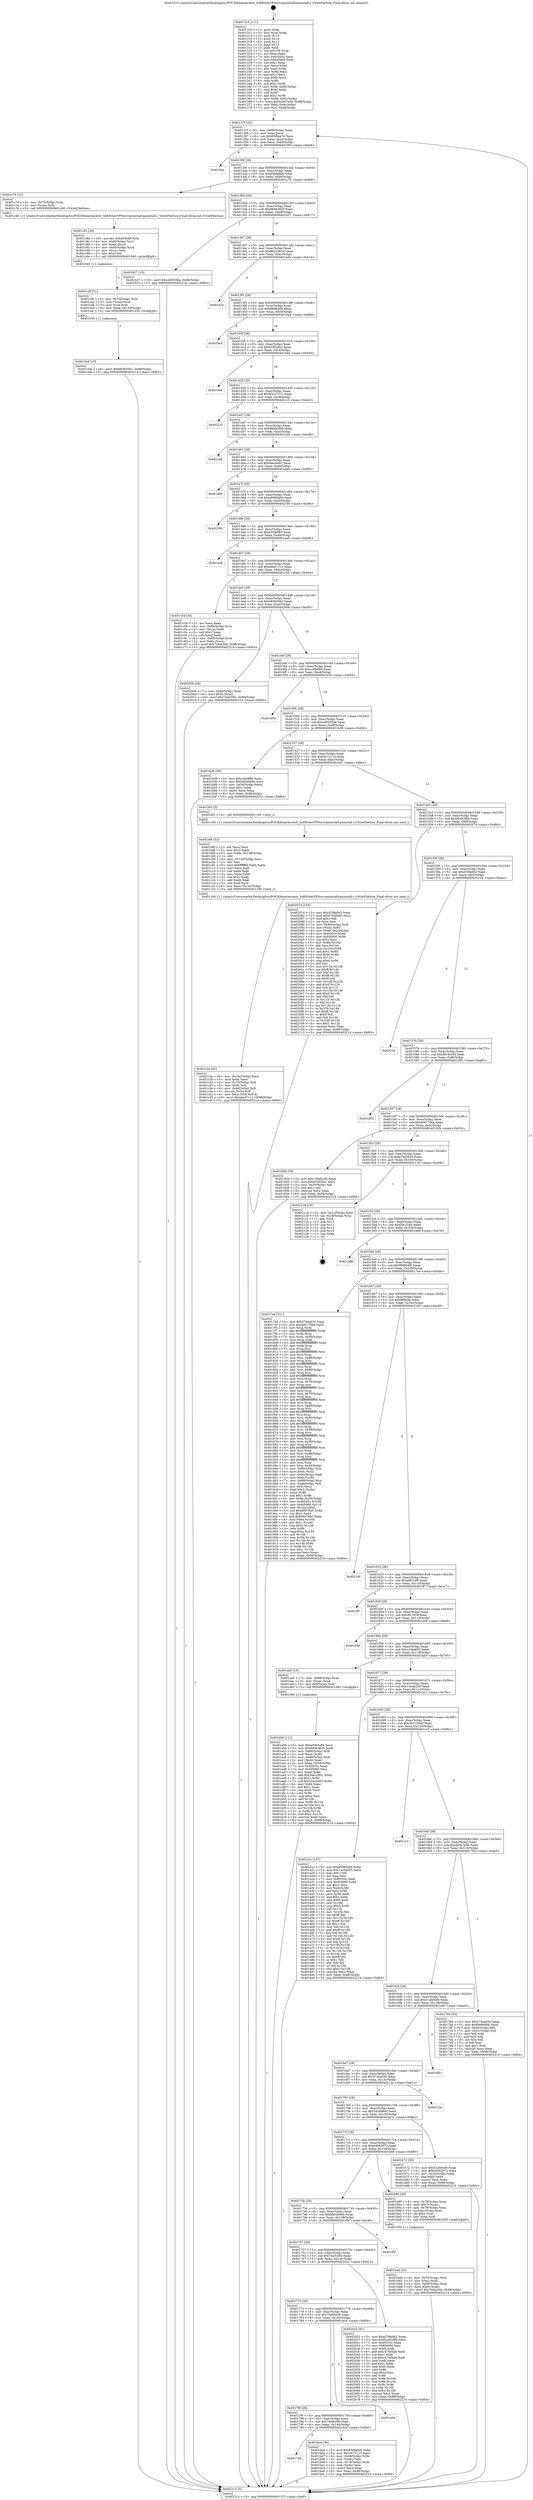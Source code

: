 digraph "0x401310" {
  label = "0x401310 (/mnt/c/Users/mathe/Desktop/tcc/POCII/binaries/extr_SoftEtherVPNsrcvpninstallvpninstall.c_ViGetFileSize_Final-ollvm.out::main(0))"
  labelloc = "t"
  node[shape=record]

  Entry [label="",width=0.3,height=0.3,shape=circle,fillcolor=black,style=filled]
  "0x40137f" [label="{
     0x40137f [32]\l
     | [instrs]\l
     &nbsp;&nbsp;0x40137f \<+6\>: mov -0x98(%rbp),%eax\l
     &nbsp;&nbsp;0x401385 \<+2\>: mov %eax,%ecx\l
     &nbsp;&nbsp;0x401387 \<+6\>: sub $0x83f84e70,%ecx\l
     &nbsp;&nbsp;0x40138d \<+6\>: mov %eax,-0xac(%rbp)\l
     &nbsp;&nbsp;0x401393 \<+6\>: mov %ecx,-0xb0(%rbp)\l
     &nbsp;&nbsp;0x401399 \<+6\>: je 0000000000401f04 \<main+0xbf4\>\l
  }"]
  "0x401f04" [label="{
     0x401f04\l
  }", style=dashed]
  "0x40139f" [label="{
     0x40139f [28]\l
     | [instrs]\l
     &nbsp;&nbsp;0x40139f \<+5\>: jmp 00000000004013a4 \<main+0x94\>\l
     &nbsp;&nbsp;0x4013a4 \<+6\>: mov -0xac(%rbp),%eax\l
     &nbsp;&nbsp;0x4013aa \<+5\>: sub $0x856fadd9,%eax\l
     &nbsp;&nbsp;0x4013af \<+6\>: mov %eax,-0xb4(%rbp)\l
     &nbsp;&nbsp;0x4013b5 \<+6\>: je 0000000000401c76 \<main+0x966\>\l
  }"]
  Exit [label="",width=0.3,height=0.3,shape=circle,fillcolor=black,style=filled,peripheries=2]
  "0x401c76" [label="{
     0x401c76 [12]\l
     | [instrs]\l
     &nbsp;&nbsp;0x401c76 \<+4\>: mov -0x70(%rbp),%rax\l
     &nbsp;&nbsp;0x401c7a \<+3\>: mov (%rax),%rdi\l
     &nbsp;&nbsp;0x401c7d \<+5\>: call 0000000000401240 \<ViGetFileSize\>\l
     | [calls]\l
     &nbsp;&nbsp;0x401240 \{1\} (/mnt/c/Users/mathe/Desktop/tcc/POCII/binaries/extr_SoftEtherVPNsrcvpninstallvpninstall.c_ViGetFileSize_Final-ollvm.out::ViGetFileSize)\l
  }"]
  "0x4013bb" [label="{
     0x4013bb [28]\l
     | [instrs]\l
     &nbsp;&nbsp;0x4013bb \<+5\>: jmp 00000000004013c0 \<main+0xb0\>\l
     &nbsp;&nbsp;0x4013c0 \<+6\>: mov -0xac(%rbp),%eax\l
     &nbsp;&nbsp;0x4013c6 \<+5\>: sub $0x860b3655,%eax\l
     &nbsp;&nbsp;0x4013cb \<+6\>: mov %eax,-0xb8(%rbp)\l
     &nbsp;&nbsp;0x4013d1 \<+6\>: je 0000000000401b27 \<main+0x817\>\l
  }"]
  "0x401cb4" [label="{
     0x401cb4 [15]\l
     | [instrs]\l
     &nbsp;&nbsp;0x401cb4 \<+10\>: movl $0xb8383561,-0x98(%rbp)\l
     &nbsp;&nbsp;0x401cbe \<+5\>: jmp 0000000000402214 \<main+0xf04\>\l
  }"]
  "0x401b27" [label="{
     0x401b27 [15]\l
     | [instrs]\l
     &nbsp;&nbsp;0x401b27 \<+10\>: movl $0xcd0555da,-0x98(%rbp)\l
     &nbsp;&nbsp;0x401b31 \<+5\>: jmp 0000000000402214 \<main+0xf04\>\l
  }"]
  "0x4013d7" [label="{
     0x4013d7 [28]\l
     | [instrs]\l
     &nbsp;&nbsp;0x4013d7 \<+5\>: jmp 00000000004013dc \<main+0xcc\>\l
     &nbsp;&nbsp;0x4013dc \<+6\>: mov -0xac(%rbp),%eax\l
     &nbsp;&nbsp;0x4013e2 \<+5\>: sub $0x86a20b24,%eax\l
     &nbsp;&nbsp;0x4013e7 \<+6\>: mov %eax,-0xbc(%rbp)\l
     &nbsp;&nbsp;0x4013ed \<+6\>: je 0000000000401e2b \<main+0xb1b\>\l
  }"]
  "0x401c9f" [label="{
     0x401c9f [21]\l
     | [instrs]\l
     &nbsp;&nbsp;0x401c9f \<+4\>: mov -0x70(%rbp),%rcx\l
     &nbsp;&nbsp;0x401ca3 \<+3\>: mov (%rcx),%rcx\l
     &nbsp;&nbsp;0x401ca6 \<+3\>: mov %rcx,%rdi\l
     &nbsp;&nbsp;0x401ca9 \<+6\>: mov %eax,-0x150(%rbp)\l
     &nbsp;&nbsp;0x401caf \<+5\>: call 0000000000401030 \<free@plt\>\l
     | [calls]\l
     &nbsp;&nbsp;0x401030 \{1\} (unknown)\l
  }"]
  "0x401e2b" [label="{
     0x401e2b\l
  }", style=dashed]
  "0x4013f3" [label="{
     0x4013f3 [28]\l
     | [instrs]\l
     &nbsp;&nbsp;0x4013f3 \<+5\>: jmp 00000000004013f8 \<main+0xe8\>\l
     &nbsp;&nbsp;0x4013f8 \<+6\>: mov -0xac(%rbp),%eax\l
     &nbsp;&nbsp;0x4013fe \<+5\>: sub $0x888fe36b,%eax\l
     &nbsp;&nbsp;0x401403 \<+6\>: mov %eax,-0xc0(%rbp)\l
     &nbsp;&nbsp;0x401409 \<+6\>: je 00000000004019a4 \<main+0x694\>\l
  }"]
  "0x401c82" [label="{
     0x401c82 [29]\l
     | [instrs]\l
     &nbsp;&nbsp;0x401c82 \<+10\>: movabs $0x4030d6,%rdi\l
     &nbsp;&nbsp;0x401c8c \<+4\>: mov -0x60(%rbp),%rcx\l
     &nbsp;&nbsp;0x401c90 \<+2\>: mov %eax,(%rcx)\l
     &nbsp;&nbsp;0x401c92 \<+4\>: mov -0x60(%rbp),%rcx\l
     &nbsp;&nbsp;0x401c96 \<+2\>: mov (%rcx),%esi\l
     &nbsp;&nbsp;0x401c98 \<+2\>: mov $0x0,%al\l
     &nbsp;&nbsp;0x401c9a \<+5\>: call 0000000000401040 \<printf@plt\>\l
     | [calls]\l
     &nbsp;&nbsp;0x401040 \{1\} (unknown)\l
  }"]
  "0x4019a4" [label="{
     0x4019a4\l
  }", style=dashed]
  "0x40140f" [label="{
     0x40140f [28]\l
     | [instrs]\l
     &nbsp;&nbsp;0x40140f \<+5\>: jmp 0000000000401414 \<main+0x104\>\l
     &nbsp;&nbsp;0x401414 \<+6\>: mov -0xac(%rbp),%eax\l
     &nbsp;&nbsp;0x40141a \<+5\>: sub $0x916f24bc,%eax\l
     &nbsp;&nbsp;0x40141f \<+6\>: mov %eax,-0xc4(%rbp)\l
     &nbsp;&nbsp;0x401425 \<+6\>: je 0000000000401949 \<main+0x639\>\l
  }"]
  "0x401c2a" [label="{
     0x401c2a [42]\l
     | [instrs]\l
     &nbsp;&nbsp;0x401c2a \<+6\>: mov -0x14c(%rbp),%ecx\l
     &nbsp;&nbsp;0x401c30 \<+3\>: imul %eax,%ecx\l
     &nbsp;&nbsp;0x401c33 \<+4\>: mov -0x70(%rbp),%r8\l
     &nbsp;&nbsp;0x401c37 \<+3\>: mov (%r8),%r8\l
     &nbsp;&nbsp;0x401c3a \<+4\>: mov -0x68(%rbp),%r9\l
     &nbsp;&nbsp;0x401c3e \<+3\>: movslq (%r9),%r9\l
     &nbsp;&nbsp;0x401c41 \<+4\>: mov %ecx,(%r8,%r9,4)\l
     &nbsp;&nbsp;0x401c45 \<+10\>: movl $0xabed7112,-0x98(%rbp)\l
     &nbsp;&nbsp;0x401c4f \<+5\>: jmp 0000000000402214 \<main+0xf04\>\l
  }"]
  "0x401949" [label="{
     0x401949\l
  }", style=dashed]
  "0x40142b" [label="{
     0x40142b [28]\l
     | [instrs]\l
     &nbsp;&nbsp;0x40142b \<+5\>: jmp 0000000000401430 \<main+0x120\>\l
     &nbsp;&nbsp;0x401430 \<+6\>: mov -0xac(%rbp),%eax\l
     &nbsp;&nbsp;0x401436 \<+5\>: sub $0x93c37312,%eax\l
     &nbsp;&nbsp;0x40143b \<+6\>: mov %eax,-0xc8(%rbp)\l
     &nbsp;&nbsp;0x401441 \<+6\>: je 00000000004021c3 \<main+0xeb3\>\l
  }"]
  "0x401bf6" [label="{
     0x401bf6 [52]\l
     | [instrs]\l
     &nbsp;&nbsp;0x401bf6 \<+2\>: xor %ecx,%ecx\l
     &nbsp;&nbsp;0x401bf8 \<+5\>: mov $0x2,%edx\l
     &nbsp;&nbsp;0x401bfd \<+6\>: mov %edx,-0x148(%rbp)\l
     &nbsp;&nbsp;0x401c03 \<+1\>: cltd\l
     &nbsp;&nbsp;0x401c04 \<+6\>: mov -0x148(%rbp),%esi\l
     &nbsp;&nbsp;0x401c0a \<+2\>: idiv %esi\l
     &nbsp;&nbsp;0x401c0c \<+6\>: imul $0xfffffffe,%edx,%edx\l
     &nbsp;&nbsp;0x401c12 \<+2\>: mov %ecx,%edi\l
     &nbsp;&nbsp;0x401c14 \<+2\>: sub %edx,%edi\l
     &nbsp;&nbsp;0x401c16 \<+2\>: mov %ecx,%edx\l
     &nbsp;&nbsp;0x401c18 \<+3\>: sub $0x1,%edx\l
     &nbsp;&nbsp;0x401c1b \<+2\>: add %edx,%edi\l
     &nbsp;&nbsp;0x401c1d \<+2\>: sub %edi,%ecx\l
     &nbsp;&nbsp;0x401c1f \<+6\>: mov %ecx,-0x14c(%rbp)\l
     &nbsp;&nbsp;0x401c25 \<+5\>: call 0000000000401160 \<next_i\>\l
     | [calls]\l
     &nbsp;&nbsp;0x401160 \{1\} (/mnt/c/Users/mathe/Desktop/tcc/POCII/binaries/extr_SoftEtherVPNsrcvpninstallvpninstall.c_ViGetFileSize_Final-ollvm.out::next_i)\l
  }"]
  "0x4021c3" [label="{
     0x4021c3\l
  }", style=dashed]
  "0x401447" [label="{
     0x401447 [28]\l
     | [instrs]\l
     &nbsp;&nbsp;0x401447 \<+5\>: jmp 000000000040144c \<main+0x13c\>\l
     &nbsp;&nbsp;0x40144c \<+6\>: mov -0xac(%rbp),%eax\l
     &nbsp;&nbsp;0x401452 \<+5\>: sub $0x969ba569,%eax\l
     &nbsp;&nbsp;0x401457 \<+6\>: mov %eax,-0xcc(%rbp)\l
     &nbsp;&nbsp;0x40145d \<+6\>: je 00000000004021e8 \<main+0xed8\>\l
  }"]
  "0x4017ab" [label="{
     0x4017ab\l
  }", style=dashed]
  "0x4021e8" [label="{
     0x4021e8\l
  }", style=dashed]
  "0x401463" [label="{
     0x401463 [28]\l
     | [instrs]\l
     &nbsp;&nbsp;0x401463 \<+5\>: jmp 0000000000401468 \<main+0x158\>\l
     &nbsp;&nbsp;0x401468 \<+6\>: mov -0xac(%rbp),%eax\l
     &nbsp;&nbsp;0x40146e \<+5\>: sub $0x9eecba91,%eax\l
     &nbsp;&nbsp;0x401473 \<+6\>: mov %eax,-0xd0(%rbp)\l
     &nbsp;&nbsp;0x401479 \<+6\>: je 0000000000401d00 \<main+0x9f0\>\l
  }"]
  "0x401bcd" [label="{
     0x401bcd [36]\l
     | [instrs]\l
     &nbsp;&nbsp;0x401bcd \<+5\>: mov $0x856fadd9,%eax\l
     &nbsp;&nbsp;0x401bd2 \<+5\>: mov $0xcfc72113,%ecx\l
     &nbsp;&nbsp;0x401bd7 \<+4\>: mov -0x68(%rbp),%rdx\l
     &nbsp;&nbsp;0x401bdb \<+2\>: mov (%rdx),%esi\l
     &nbsp;&nbsp;0x401bdd \<+4\>: mov -0x78(%rbp),%rdx\l
     &nbsp;&nbsp;0x401be1 \<+2\>: cmp (%rdx),%esi\l
     &nbsp;&nbsp;0x401be3 \<+3\>: cmovl %ecx,%eax\l
     &nbsp;&nbsp;0x401be6 \<+6\>: mov %eax,-0x98(%rbp)\l
     &nbsp;&nbsp;0x401bec \<+5\>: jmp 0000000000402214 \<main+0xf04\>\l
  }"]
  "0x401d00" [label="{
     0x401d00\l
  }", style=dashed]
  "0x40147f" [label="{
     0x40147f [28]\l
     | [instrs]\l
     &nbsp;&nbsp;0x40147f \<+5\>: jmp 0000000000401484 \<main+0x174\>\l
     &nbsp;&nbsp;0x401484 \<+6\>: mov -0xac(%rbp),%eax\l
     &nbsp;&nbsp;0x40148a \<+5\>: sub $0xa0065a6b,%eax\l
     &nbsp;&nbsp;0x40148f \<+6\>: mov %eax,-0xd4(%rbp)\l
     &nbsp;&nbsp;0x401495 \<+6\>: je 0000000000402190 \<main+0xe80\>\l
  }"]
  "0x40178f" [label="{
     0x40178f [28]\l
     | [instrs]\l
     &nbsp;&nbsp;0x40178f \<+5\>: jmp 0000000000401794 \<main+0x484\>\l
     &nbsp;&nbsp;0x401794 \<+6\>: mov -0xac(%rbp),%eax\l
     &nbsp;&nbsp;0x40179a \<+5\>: sub $0x7efda30d,%eax\l
     &nbsp;&nbsp;0x40179f \<+6\>: mov %eax,-0x144(%rbp)\l
     &nbsp;&nbsp;0x4017a5 \<+6\>: je 0000000000401bcd \<main+0x8bd\>\l
  }"]
  "0x402190" [label="{
     0x402190\l
  }", style=dashed]
  "0x40149b" [label="{
     0x40149b [28]\l
     | [instrs]\l
     &nbsp;&nbsp;0x40149b \<+5\>: jmp 00000000004014a0 \<main+0x190\>\l
     &nbsp;&nbsp;0x4014a0 \<+6\>: mov -0xac(%rbp),%eax\l
     &nbsp;&nbsp;0x4014a6 \<+5\>: sub $0xa539df83,%eax\l
     &nbsp;&nbsp;0x4014ab \<+6\>: mov %eax,-0xd8(%rbp)\l
     &nbsp;&nbsp;0x4014b1 \<+6\>: je 0000000000401ea8 \<main+0xb98\>\l
  }"]
  "0x401a0d" [label="{
     0x401a0d\l
  }", style=dashed]
  "0x401ea8" [label="{
     0x401ea8\l
  }", style=dashed]
  "0x4014b7" [label="{
     0x4014b7 [28]\l
     | [instrs]\l
     &nbsp;&nbsp;0x4014b7 \<+5\>: jmp 00000000004014bc \<main+0x1ac\>\l
     &nbsp;&nbsp;0x4014bc \<+6\>: mov -0xac(%rbp),%eax\l
     &nbsp;&nbsp;0x4014c2 \<+5\>: sub $0xabed7112,%eax\l
     &nbsp;&nbsp;0x4014c7 \<+6\>: mov %eax,-0xdc(%rbp)\l
     &nbsp;&nbsp;0x4014cd \<+6\>: je 0000000000401c54 \<main+0x944\>\l
  }"]
  "0x401773" [label="{
     0x401773 [28]\l
     | [instrs]\l
     &nbsp;&nbsp;0x401773 \<+5\>: jmp 0000000000401778 \<main+0x468\>\l
     &nbsp;&nbsp;0x401778 \<+6\>: mov -0xac(%rbp),%eax\l
     &nbsp;&nbsp;0x40177e \<+5\>: sub $0x75e6a5c8,%eax\l
     &nbsp;&nbsp;0x401783 \<+6\>: mov %eax,-0x140(%rbp)\l
     &nbsp;&nbsp;0x401789 \<+6\>: je 0000000000401a0d \<main+0x6fd\>\l
  }"]
  "0x401c54" [label="{
     0x401c54 [34]\l
     | [instrs]\l
     &nbsp;&nbsp;0x401c54 \<+2\>: xor %eax,%eax\l
     &nbsp;&nbsp;0x401c56 \<+4\>: mov -0x68(%rbp),%rcx\l
     &nbsp;&nbsp;0x401c5a \<+2\>: mov (%rcx),%edx\l
     &nbsp;&nbsp;0x401c5c \<+3\>: sub $0x1,%eax\l
     &nbsp;&nbsp;0x401c5f \<+2\>: sub %eax,%edx\l
     &nbsp;&nbsp;0x401c61 \<+4\>: mov -0x68(%rbp),%rcx\l
     &nbsp;&nbsp;0x401c65 \<+2\>: mov %edx,(%rcx)\l
     &nbsp;&nbsp;0x401c67 \<+10\>: movl $0x7efda30d,-0x98(%rbp)\l
     &nbsp;&nbsp;0x401c71 \<+5\>: jmp 0000000000402214 \<main+0xf04\>\l
  }"]
  "0x4014d3" [label="{
     0x4014d3 [28]\l
     | [instrs]\l
     &nbsp;&nbsp;0x4014d3 \<+5\>: jmp 00000000004014d8 \<main+0x1c8\>\l
     &nbsp;&nbsp;0x4014d8 \<+6\>: mov -0xac(%rbp),%eax\l
     &nbsp;&nbsp;0x4014de \<+5\>: sub $0xb8383561,%eax\l
     &nbsp;&nbsp;0x4014e3 \<+6\>: mov %eax,-0xe0(%rbp)\l
     &nbsp;&nbsp;0x4014e9 \<+6\>: je 0000000000402006 \<main+0xcf6\>\l
  }"]
  "0x402022" [label="{
     0x402022 [91]\l
     | [instrs]\l
     &nbsp;&nbsp;0x402022 \<+5\>: mov $0xd79fa0b2,%eax\l
     &nbsp;&nbsp;0x402027 \<+5\>: mov $0xd24629fa,%ecx\l
     &nbsp;&nbsp;0x40202c \<+7\>: mov 0x40505c,%edx\l
     &nbsp;&nbsp;0x402033 \<+7\>: mov 0x405060,%esi\l
     &nbsp;&nbsp;0x40203a \<+2\>: mov %edx,%edi\l
     &nbsp;&nbsp;0x40203c \<+6\>: add $0xc474b4a6,%edi\l
     &nbsp;&nbsp;0x402042 \<+3\>: sub $0x1,%edi\l
     &nbsp;&nbsp;0x402045 \<+6\>: sub $0xc474b4a6,%edi\l
     &nbsp;&nbsp;0x40204b \<+3\>: imul %edi,%edx\l
     &nbsp;&nbsp;0x40204e \<+3\>: and $0x1,%edx\l
     &nbsp;&nbsp;0x402051 \<+3\>: cmp $0x0,%edx\l
     &nbsp;&nbsp;0x402054 \<+4\>: sete %r8b\l
     &nbsp;&nbsp;0x402058 \<+3\>: cmp $0xa,%esi\l
     &nbsp;&nbsp;0x40205b \<+4\>: setl %r9b\l
     &nbsp;&nbsp;0x40205f \<+3\>: mov %r8b,%r10b\l
     &nbsp;&nbsp;0x402062 \<+3\>: and %r9b,%r10b\l
     &nbsp;&nbsp;0x402065 \<+3\>: xor %r9b,%r8b\l
     &nbsp;&nbsp;0x402068 \<+3\>: or %r8b,%r10b\l
     &nbsp;&nbsp;0x40206b \<+4\>: test $0x1,%r10b\l
     &nbsp;&nbsp;0x40206f \<+3\>: cmovne %ecx,%eax\l
     &nbsp;&nbsp;0x402072 \<+6\>: mov %eax,-0x98(%rbp)\l
     &nbsp;&nbsp;0x402078 \<+5\>: jmp 0000000000402214 \<main+0xf04\>\l
  }"]
  "0x402006" [label="{
     0x402006 [28]\l
     | [instrs]\l
     &nbsp;&nbsp;0x402006 \<+7\>: mov -0x90(%rbp),%rax\l
     &nbsp;&nbsp;0x40200d \<+6\>: movl $0x0,(%rax)\l
     &nbsp;&nbsp;0x402013 \<+10\>: movl $0x74af1693,-0x98(%rbp)\l
     &nbsp;&nbsp;0x40201d \<+5\>: jmp 0000000000402214 \<main+0xf04\>\l
  }"]
  "0x4014ef" [label="{
     0x4014ef [28]\l
     | [instrs]\l
     &nbsp;&nbsp;0x4014ef \<+5\>: jmp 00000000004014f4 \<main+0x1e4\>\l
     &nbsp;&nbsp;0x4014f4 \<+6\>: mov -0xac(%rbp),%eax\l
     &nbsp;&nbsp;0x4014fa \<+5\>: sub $0xccfd4f8d,%eax\l
     &nbsp;&nbsp;0x4014ff \<+6\>: mov %eax,-0xe4(%rbp)\l
     &nbsp;&nbsp;0x401505 \<+6\>: je 0000000000401b54 \<main+0x844\>\l
  }"]
  "0x401757" [label="{
     0x401757 [28]\l
     | [instrs]\l
     &nbsp;&nbsp;0x401757 \<+5\>: jmp 000000000040175c \<main+0x44c\>\l
     &nbsp;&nbsp;0x40175c \<+6\>: mov -0xac(%rbp),%eax\l
     &nbsp;&nbsp;0x401762 \<+5\>: sub $0x74af1693,%eax\l
     &nbsp;&nbsp;0x401767 \<+6\>: mov %eax,-0x13c(%rbp)\l
     &nbsp;&nbsp;0x40176d \<+6\>: je 0000000000402022 \<main+0xd12\>\l
  }"]
  "0x401b54" [label="{
     0x401b54\l
  }", style=dashed]
  "0x40150b" [label="{
     0x40150b [28]\l
     | [instrs]\l
     &nbsp;&nbsp;0x40150b \<+5\>: jmp 0000000000401510 \<main+0x200\>\l
     &nbsp;&nbsp;0x401510 \<+6\>: mov -0xac(%rbp),%eax\l
     &nbsp;&nbsp;0x401516 \<+5\>: sub $0xcd0555da,%eax\l
     &nbsp;&nbsp;0x40151b \<+6\>: mov %eax,-0xe8(%rbp)\l
     &nbsp;&nbsp;0x401521 \<+6\>: je 0000000000401b36 \<main+0x826\>\l
  }"]
  "0x401f5f" [label="{
     0x401f5f\l
  }", style=dashed]
  "0x401b36" [label="{
     0x401b36 [30]\l
     | [instrs]\l
     &nbsp;&nbsp;0x401b36 \<+5\>: mov $0xccfd4f8d,%eax\l
     &nbsp;&nbsp;0x401b3b \<+5\>: mov $0x5d2eb80e,%ecx\l
     &nbsp;&nbsp;0x401b40 \<+3\>: mov -0x34(%rbp),%edx\l
     &nbsp;&nbsp;0x401b43 \<+3\>: cmp $0x1,%edx\l
     &nbsp;&nbsp;0x401b46 \<+3\>: cmovl %ecx,%eax\l
     &nbsp;&nbsp;0x401b49 \<+6\>: mov %eax,-0x98(%rbp)\l
     &nbsp;&nbsp;0x401b4f \<+5\>: jmp 0000000000402214 \<main+0xf04\>\l
  }"]
  "0x401527" [label="{
     0x401527 [28]\l
     | [instrs]\l
     &nbsp;&nbsp;0x401527 \<+5\>: jmp 000000000040152c \<main+0x21c\>\l
     &nbsp;&nbsp;0x40152c \<+6\>: mov -0xac(%rbp),%eax\l
     &nbsp;&nbsp;0x401532 \<+5\>: sub $0xcfc72113,%eax\l
     &nbsp;&nbsp;0x401537 \<+6\>: mov %eax,-0xec(%rbp)\l
     &nbsp;&nbsp;0x40153d \<+6\>: je 0000000000401bf1 \<main+0x8e1\>\l
  }"]
  "0x401bad" [label="{
     0x401bad [32]\l
     | [instrs]\l
     &nbsp;&nbsp;0x401bad \<+4\>: mov -0x70(%rbp),%rdi\l
     &nbsp;&nbsp;0x401bb1 \<+3\>: mov %rax,(%rdi)\l
     &nbsp;&nbsp;0x401bb4 \<+4\>: mov -0x68(%rbp),%rax\l
     &nbsp;&nbsp;0x401bb8 \<+6\>: movl $0x0,(%rax)\l
     &nbsp;&nbsp;0x401bbe \<+10\>: movl $0x7efda30d,-0x98(%rbp)\l
     &nbsp;&nbsp;0x401bc8 \<+5\>: jmp 0000000000402214 \<main+0xf04\>\l
  }"]
  "0x401bf1" [label="{
     0x401bf1 [5]\l
     | [instrs]\l
     &nbsp;&nbsp;0x401bf1 \<+5\>: call 0000000000401160 \<next_i\>\l
     | [calls]\l
     &nbsp;&nbsp;0x401160 \{1\} (/mnt/c/Users/mathe/Desktop/tcc/POCII/binaries/extr_SoftEtherVPNsrcvpninstallvpninstall.c_ViGetFileSize_Final-ollvm.out::next_i)\l
  }"]
  "0x401543" [label="{
     0x401543 [28]\l
     | [instrs]\l
     &nbsp;&nbsp;0x401543 \<+5\>: jmp 0000000000401548 \<main+0x238\>\l
     &nbsp;&nbsp;0x401548 \<+6\>: mov -0xac(%rbp),%eax\l
     &nbsp;&nbsp;0x40154e \<+5\>: sub $0xd24629fa,%eax\l
     &nbsp;&nbsp;0x401553 \<+6\>: mov %eax,-0xf0(%rbp)\l
     &nbsp;&nbsp;0x401559 \<+6\>: je 000000000040207d \<main+0xd6d\>\l
  }"]
  "0x40173b" [label="{
     0x40173b [28]\l
     | [instrs]\l
     &nbsp;&nbsp;0x40173b \<+5\>: jmp 0000000000401740 \<main+0x430\>\l
     &nbsp;&nbsp;0x401740 \<+6\>: mov -0xac(%rbp),%eax\l
     &nbsp;&nbsp;0x401746 \<+5\>: sub $0x6a02b4e4,%eax\l
     &nbsp;&nbsp;0x40174b \<+6\>: mov %eax,-0x138(%rbp)\l
     &nbsp;&nbsp;0x401751 \<+6\>: je 0000000000401f5f \<main+0xc4f\>\l
  }"]
  "0x40207d" [label="{
     0x40207d [155]\l
     | [instrs]\l
     &nbsp;&nbsp;0x40207d \<+5\>: mov $0xd79fa0b2,%eax\l
     &nbsp;&nbsp;0x402082 \<+5\>: mov $0xe7ed5bd3,%ecx\l
     &nbsp;&nbsp;0x402087 \<+2\>: mov $0x1,%dl\l
     &nbsp;&nbsp;0x402089 \<+2\>: xor %esi,%esi\l
     &nbsp;&nbsp;0x40208b \<+7\>: mov -0x90(%rbp),%rdi\l
     &nbsp;&nbsp;0x402092 \<+3\>: mov (%rdi),%r8d\l
     &nbsp;&nbsp;0x402095 \<+4\>: mov %r8d,-0x2c(%rbp)\l
     &nbsp;&nbsp;0x402099 \<+8\>: mov 0x40505c,%r8d\l
     &nbsp;&nbsp;0x4020a1 \<+8\>: mov 0x405060,%r9d\l
     &nbsp;&nbsp;0x4020a9 \<+3\>: sub $0x1,%esi\l
     &nbsp;&nbsp;0x4020ac \<+3\>: mov %r8d,%r10d\l
     &nbsp;&nbsp;0x4020af \<+3\>: add %esi,%r10d\l
     &nbsp;&nbsp;0x4020b2 \<+4\>: imul %r10d,%r8d\l
     &nbsp;&nbsp;0x4020b6 \<+4\>: and $0x1,%r8d\l
     &nbsp;&nbsp;0x4020ba \<+4\>: cmp $0x0,%r8d\l
     &nbsp;&nbsp;0x4020be \<+4\>: sete %r11b\l
     &nbsp;&nbsp;0x4020c2 \<+4\>: cmp $0xa,%r9d\l
     &nbsp;&nbsp;0x4020c6 \<+3\>: setl %bl\l
     &nbsp;&nbsp;0x4020c9 \<+3\>: mov %r11b,%r14b\l
     &nbsp;&nbsp;0x4020cc \<+4\>: xor $0xff,%r14b\l
     &nbsp;&nbsp;0x4020d0 \<+3\>: mov %bl,%r15b\l
     &nbsp;&nbsp;0x4020d3 \<+4\>: xor $0xff,%r15b\l
     &nbsp;&nbsp;0x4020d7 \<+3\>: xor $0x0,%dl\l
     &nbsp;&nbsp;0x4020da \<+3\>: mov %r14b,%r12b\l
     &nbsp;&nbsp;0x4020dd \<+4\>: and $0x0,%r12b\l
     &nbsp;&nbsp;0x4020e1 \<+3\>: and %dl,%r11b\l
     &nbsp;&nbsp;0x4020e4 \<+3\>: mov %r15b,%r13b\l
     &nbsp;&nbsp;0x4020e7 \<+4\>: and $0x0,%r13b\l
     &nbsp;&nbsp;0x4020eb \<+2\>: and %dl,%bl\l
     &nbsp;&nbsp;0x4020ed \<+3\>: or %r11b,%r12b\l
     &nbsp;&nbsp;0x4020f0 \<+3\>: or %bl,%r13b\l
     &nbsp;&nbsp;0x4020f3 \<+3\>: xor %r13b,%r12b\l
     &nbsp;&nbsp;0x4020f6 \<+3\>: or %r15b,%r14b\l
     &nbsp;&nbsp;0x4020f9 \<+4\>: xor $0xff,%r14b\l
     &nbsp;&nbsp;0x4020fd \<+3\>: or $0x0,%dl\l
     &nbsp;&nbsp;0x402100 \<+3\>: and %dl,%r14b\l
     &nbsp;&nbsp;0x402103 \<+3\>: or %r14b,%r12b\l
     &nbsp;&nbsp;0x402106 \<+4\>: test $0x1,%r12b\l
     &nbsp;&nbsp;0x40210a \<+3\>: cmovne %ecx,%eax\l
     &nbsp;&nbsp;0x40210d \<+6\>: mov %eax,-0x98(%rbp)\l
     &nbsp;&nbsp;0x402113 \<+5\>: jmp 0000000000402214 \<main+0xf04\>\l
  }"]
  "0x40155f" [label="{
     0x40155f [28]\l
     | [instrs]\l
     &nbsp;&nbsp;0x40155f \<+5\>: jmp 0000000000401564 \<main+0x254\>\l
     &nbsp;&nbsp;0x401564 \<+6\>: mov -0xac(%rbp),%eax\l
     &nbsp;&nbsp;0x40156a \<+5\>: sub $0xd79fa0b2,%eax\l
     &nbsp;&nbsp;0x40156f \<+6\>: mov %eax,-0xf4(%rbp)\l
     &nbsp;&nbsp;0x401575 \<+6\>: je 00000000004021fc \<main+0xeec\>\l
  }"]
  "0x401b90" [label="{
     0x401b90 [29]\l
     | [instrs]\l
     &nbsp;&nbsp;0x401b90 \<+4\>: mov -0x78(%rbp),%rax\l
     &nbsp;&nbsp;0x401b94 \<+6\>: movl $0x1,(%rax)\l
     &nbsp;&nbsp;0x401b9a \<+4\>: mov -0x78(%rbp),%rax\l
     &nbsp;&nbsp;0x401b9e \<+3\>: movslq (%rax),%rax\l
     &nbsp;&nbsp;0x401ba1 \<+4\>: shl $0x2,%rax\l
     &nbsp;&nbsp;0x401ba5 \<+3\>: mov %rax,%rdi\l
     &nbsp;&nbsp;0x401ba8 \<+5\>: call 0000000000401050 \<malloc@plt\>\l
     | [calls]\l
     &nbsp;&nbsp;0x401050 \{1\} (unknown)\l
  }"]
  "0x4021fc" [label="{
     0x4021fc\l
  }", style=dashed]
  "0x40157b" [label="{
     0x40157b [28]\l
     | [instrs]\l
     &nbsp;&nbsp;0x40157b \<+5\>: jmp 0000000000401580 \<main+0x270\>\l
     &nbsp;&nbsp;0x401580 \<+6\>: mov -0xac(%rbp),%eax\l
     &nbsp;&nbsp;0x401586 \<+5\>: sub $0xd919cc54,%eax\l
     &nbsp;&nbsp;0x40158b \<+6\>: mov %eax,-0xf8(%rbp)\l
     &nbsp;&nbsp;0x401591 \<+6\>: je 0000000000401d93 \<main+0xa83\>\l
  }"]
  "0x40171f" [label="{
     0x40171f [28]\l
     | [instrs]\l
     &nbsp;&nbsp;0x40171f \<+5\>: jmp 0000000000401724 \<main+0x414\>\l
     &nbsp;&nbsp;0x401724 \<+6\>: mov -0xac(%rbp),%eax\l
     &nbsp;&nbsp;0x40172a \<+5\>: sub $0x64063972,%eax\l
     &nbsp;&nbsp;0x40172f \<+6\>: mov %eax,-0x134(%rbp)\l
     &nbsp;&nbsp;0x401735 \<+6\>: je 0000000000401b90 \<main+0x880\>\l
  }"]
  "0x401d93" [label="{
     0x401d93\l
  }", style=dashed]
  "0x401597" [label="{
     0x401597 [28]\l
     | [instrs]\l
     &nbsp;&nbsp;0x401597 \<+5\>: jmp 000000000040159c \<main+0x28c\>\l
     &nbsp;&nbsp;0x40159c \<+6\>: mov -0xac(%rbp),%eax\l
     &nbsp;&nbsp;0x4015a2 \<+5\>: sub $0xdd477d6a,%eax\l
     &nbsp;&nbsp;0x4015a7 \<+6\>: mov %eax,-0xfc(%rbp)\l
     &nbsp;&nbsp;0x4015ad \<+6\>: je 000000000040192b \<main+0x61b\>\l
  }"]
  "0x401b72" [label="{
     0x401b72 [30]\l
     | [instrs]\l
     &nbsp;&nbsp;0x401b72 \<+5\>: mov $0x51a0e4d9,%eax\l
     &nbsp;&nbsp;0x401b77 \<+5\>: mov $0x64063972,%ecx\l
     &nbsp;&nbsp;0x401b7c \<+3\>: mov -0x34(%rbp),%edx\l
     &nbsp;&nbsp;0x401b7f \<+3\>: cmp $0x0,%edx\l
     &nbsp;&nbsp;0x401b82 \<+3\>: cmove %ecx,%eax\l
     &nbsp;&nbsp;0x401b85 \<+6\>: mov %eax,-0x98(%rbp)\l
     &nbsp;&nbsp;0x401b8b \<+5\>: jmp 0000000000402214 \<main+0xf04\>\l
  }"]
  "0x40192b" [label="{
     0x40192b [30]\l
     | [instrs]\l
     &nbsp;&nbsp;0x40192b \<+5\>: mov $0x13eab236,%eax\l
     &nbsp;&nbsp;0x401930 \<+5\>: mov $0x916f24bc,%ecx\l
     &nbsp;&nbsp;0x401935 \<+3\>: mov -0x35(%rbp),%dl\l
     &nbsp;&nbsp;0x401938 \<+3\>: test $0x1,%dl\l
     &nbsp;&nbsp;0x40193b \<+3\>: cmovne %ecx,%eax\l
     &nbsp;&nbsp;0x40193e \<+6\>: mov %eax,-0x98(%rbp)\l
     &nbsp;&nbsp;0x401944 \<+5\>: jmp 0000000000402214 \<main+0xf04\>\l
  }"]
  "0x4015b3" [label="{
     0x4015b3 [28]\l
     | [instrs]\l
     &nbsp;&nbsp;0x4015b3 \<+5\>: jmp 00000000004015b8 \<main+0x2a8\>\l
     &nbsp;&nbsp;0x4015b8 \<+6\>: mov -0xac(%rbp),%eax\l
     &nbsp;&nbsp;0x4015be \<+5\>: sub $0xe7ed5bd3,%eax\l
     &nbsp;&nbsp;0x4015c3 \<+6\>: mov %eax,-0x100(%rbp)\l
     &nbsp;&nbsp;0x4015c9 \<+6\>: je 0000000000402118 \<main+0xe08\>\l
  }"]
  "0x401703" [label="{
     0x401703 [28]\l
     | [instrs]\l
     &nbsp;&nbsp;0x401703 \<+5\>: jmp 0000000000401708 \<main+0x3f8\>\l
     &nbsp;&nbsp;0x401708 \<+6\>: mov -0xac(%rbp),%eax\l
     &nbsp;&nbsp;0x40170e \<+5\>: sub $0x5d2eb80e,%eax\l
     &nbsp;&nbsp;0x401713 \<+6\>: mov %eax,-0x130(%rbp)\l
     &nbsp;&nbsp;0x401719 \<+6\>: je 0000000000401b72 \<main+0x862\>\l
  }"]
  "0x402118" [label="{
     0x402118 [18]\l
     | [instrs]\l
     &nbsp;&nbsp;0x402118 \<+3\>: mov -0x2c(%rbp),%eax\l
     &nbsp;&nbsp;0x40211b \<+4\>: lea -0x28(%rbp),%rsp\l
     &nbsp;&nbsp;0x40211f \<+1\>: pop %rbx\l
     &nbsp;&nbsp;0x402120 \<+2\>: pop %r12\l
     &nbsp;&nbsp;0x402122 \<+2\>: pop %r13\l
     &nbsp;&nbsp;0x402124 \<+2\>: pop %r14\l
     &nbsp;&nbsp;0x402126 \<+2\>: pop %r15\l
     &nbsp;&nbsp;0x402128 \<+1\>: pop %rbp\l
     &nbsp;&nbsp;0x402129 \<+1\>: ret\l
  }"]
  "0x4015cf" [label="{
     0x4015cf [28]\l
     | [instrs]\l
     &nbsp;&nbsp;0x4015cf \<+5\>: jmp 00000000004015d4 \<main+0x2c4\>\l
     &nbsp;&nbsp;0x4015d4 \<+6\>: mov -0xac(%rbp),%eax\l
     &nbsp;&nbsp;0x4015da \<+5\>: sub $0xf3e1f2a4,%eax\l
     &nbsp;&nbsp;0x4015df \<+6\>: mov %eax,-0x104(%rbp)\l
     &nbsp;&nbsp;0x4015e5 \<+6\>: je 0000000000401e86 \<main+0xb76\>\l
  }"]
  "0x40212a" [label="{
     0x40212a\l
  }", style=dashed]
  "0x401e86" [label="{
     0x401e86\l
  }", style=dashed]
  "0x4015eb" [label="{
     0x4015eb [28]\l
     | [instrs]\l
     &nbsp;&nbsp;0x4015eb \<+5\>: jmp 00000000004015f0 \<main+0x2e0\>\l
     &nbsp;&nbsp;0x4015f0 \<+6\>: mov -0xac(%rbp),%eax\l
     &nbsp;&nbsp;0x4015f6 \<+5\>: sub $0xf99904fb,%eax\l
     &nbsp;&nbsp;0x4015fb \<+6\>: mov %eax,-0x108(%rbp)\l
     &nbsp;&nbsp;0x401601 \<+6\>: je 00000000004017ea \<main+0x4da\>\l
  }"]
  "0x4016e7" [label="{
     0x4016e7 [28]\l
     | [instrs]\l
     &nbsp;&nbsp;0x4016e7 \<+5\>: jmp 00000000004016ec \<main+0x3dc\>\l
     &nbsp;&nbsp;0x4016ec \<+6\>: mov -0xac(%rbp),%eax\l
     &nbsp;&nbsp;0x4016f2 \<+5\>: sub $0x574aa035,%eax\l
     &nbsp;&nbsp;0x4016f7 \<+6\>: mov %eax,-0x12c(%rbp)\l
     &nbsp;&nbsp;0x4016fd \<+6\>: je 000000000040212a \<main+0xe1a\>\l
  }"]
  "0x4017ea" [label="{
     0x4017ea [321]\l
     | [instrs]\l
     &nbsp;&nbsp;0x4017ea \<+5\>: mov $0x574aa035,%eax\l
     &nbsp;&nbsp;0x4017ef \<+5\>: mov $0xdd477d6a,%ecx\l
     &nbsp;&nbsp;0x4017f4 \<+3\>: mov %rsp,%rdx\l
     &nbsp;&nbsp;0x4017f7 \<+4\>: add $0xfffffffffffffff0,%rdx\l
     &nbsp;&nbsp;0x4017fb \<+3\>: mov %rdx,%rsp\l
     &nbsp;&nbsp;0x4017fe \<+7\>: mov %rdx,-0x90(%rbp)\l
     &nbsp;&nbsp;0x401805 \<+3\>: mov %rsp,%rdx\l
     &nbsp;&nbsp;0x401808 \<+4\>: add $0xfffffffffffffff0,%rdx\l
     &nbsp;&nbsp;0x40180c \<+3\>: mov %rdx,%rsp\l
     &nbsp;&nbsp;0x40180f \<+3\>: mov %rsp,%rsi\l
     &nbsp;&nbsp;0x401812 \<+4\>: add $0xfffffffffffffff0,%rsi\l
     &nbsp;&nbsp;0x401816 \<+3\>: mov %rsi,%rsp\l
     &nbsp;&nbsp;0x401819 \<+7\>: mov %rsi,-0x88(%rbp)\l
     &nbsp;&nbsp;0x401820 \<+3\>: mov %rsp,%rsi\l
     &nbsp;&nbsp;0x401823 \<+4\>: add $0xfffffffffffffff0,%rsi\l
     &nbsp;&nbsp;0x401827 \<+3\>: mov %rsi,%rsp\l
     &nbsp;&nbsp;0x40182a \<+4\>: mov %rsi,-0x80(%rbp)\l
     &nbsp;&nbsp;0x40182e \<+3\>: mov %rsp,%rsi\l
     &nbsp;&nbsp;0x401831 \<+4\>: add $0xfffffffffffffff0,%rsi\l
     &nbsp;&nbsp;0x401835 \<+3\>: mov %rsi,%rsp\l
     &nbsp;&nbsp;0x401838 \<+4\>: mov %rsi,-0x78(%rbp)\l
     &nbsp;&nbsp;0x40183c \<+3\>: mov %rsp,%rsi\l
     &nbsp;&nbsp;0x40183f \<+4\>: add $0xfffffffffffffff0,%rsi\l
     &nbsp;&nbsp;0x401843 \<+3\>: mov %rsi,%rsp\l
     &nbsp;&nbsp;0x401846 \<+4\>: mov %rsi,-0x70(%rbp)\l
     &nbsp;&nbsp;0x40184a \<+3\>: mov %rsp,%rsi\l
     &nbsp;&nbsp;0x40184d \<+4\>: add $0xfffffffffffffff0,%rsi\l
     &nbsp;&nbsp;0x401851 \<+3\>: mov %rsi,%rsp\l
     &nbsp;&nbsp;0x401854 \<+4\>: mov %rsi,-0x68(%rbp)\l
     &nbsp;&nbsp;0x401858 \<+3\>: mov %rsp,%rsi\l
     &nbsp;&nbsp;0x40185b \<+4\>: add $0xfffffffffffffff0,%rsi\l
     &nbsp;&nbsp;0x40185f \<+3\>: mov %rsi,%rsp\l
     &nbsp;&nbsp;0x401862 \<+4\>: mov %rsi,-0x60(%rbp)\l
     &nbsp;&nbsp;0x401866 \<+3\>: mov %rsp,%rsi\l
     &nbsp;&nbsp;0x401869 \<+4\>: add $0xfffffffffffffff0,%rsi\l
     &nbsp;&nbsp;0x40186d \<+3\>: mov %rsi,%rsp\l
     &nbsp;&nbsp;0x401870 \<+4\>: mov %rsi,-0x58(%rbp)\l
     &nbsp;&nbsp;0x401874 \<+3\>: mov %rsp,%rsi\l
     &nbsp;&nbsp;0x401877 \<+4\>: add $0xfffffffffffffff0,%rsi\l
     &nbsp;&nbsp;0x40187b \<+3\>: mov %rsi,%rsp\l
     &nbsp;&nbsp;0x40187e \<+4\>: mov %rsi,-0x50(%rbp)\l
     &nbsp;&nbsp;0x401882 \<+3\>: mov %rsp,%rsi\l
     &nbsp;&nbsp;0x401885 \<+4\>: add $0xfffffffffffffff0,%rsi\l
     &nbsp;&nbsp;0x401889 \<+3\>: mov %rsi,%rsp\l
     &nbsp;&nbsp;0x40188c \<+4\>: mov %rsi,-0x48(%rbp)\l
     &nbsp;&nbsp;0x401890 \<+3\>: mov %rsp,%rsi\l
     &nbsp;&nbsp;0x401893 \<+4\>: add $0xfffffffffffffff0,%rsi\l
     &nbsp;&nbsp;0x401897 \<+3\>: mov %rsi,%rsp\l
     &nbsp;&nbsp;0x40189a \<+4\>: mov %rsi,-0x40(%rbp)\l
     &nbsp;&nbsp;0x40189e \<+7\>: mov -0x90(%rbp),%rsi\l
     &nbsp;&nbsp;0x4018a5 \<+6\>: movl $0x0,(%rsi)\l
     &nbsp;&nbsp;0x4018ab \<+6\>: mov -0x9c(%rbp),%edi\l
     &nbsp;&nbsp;0x4018b1 \<+2\>: mov %edi,(%rdx)\l
     &nbsp;&nbsp;0x4018b3 \<+7\>: mov -0x88(%rbp),%rsi\l
     &nbsp;&nbsp;0x4018ba \<+7\>: mov -0xa8(%rbp),%r8\l
     &nbsp;&nbsp;0x4018c1 \<+3\>: mov %r8,(%rsi)\l
     &nbsp;&nbsp;0x4018c4 \<+3\>: cmpl $0x2,(%rdx)\l
     &nbsp;&nbsp;0x4018c7 \<+4\>: setne %r9b\l
     &nbsp;&nbsp;0x4018cb \<+4\>: and $0x1,%r9b\l
     &nbsp;&nbsp;0x4018cf \<+4\>: mov %r9b,-0x35(%rbp)\l
     &nbsp;&nbsp;0x4018d3 \<+8\>: mov 0x40505c,%r10d\l
     &nbsp;&nbsp;0x4018db \<+8\>: mov 0x405060,%r11d\l
     &nbsp;&nbsp;0x4018e3 \<+3\>: mov %r10d,%ebx\l
     &nbsp;&nbsp;0x4018e6 \<+6\>: sub $0xbf0f78a0,%ebx\l
     &nbsp;&nbsp;0x4018ec \<+3\>: sub $0x1,%ebx\l
     &nbsp;&nbsp;0x4018ef \<+6\>: add $0xbf0f78a0,%ebx\l
     &nbsp;&nbsp;0x4018f5 \<+4\>: imul %ebx,%r10d\l
     &nbsp;&nbsp;0x4018f9 \<+4\>: and $0x1,%r10d\l
     &nbsp;&nbsp;0x4018fd \<+4\>: cmp $0x0,%r10d\l
     &nbsp;&nbsp;0x401901 \<+4\>: sete %r9b\l
     &nbsp;&nbsp;0x401905 \<+4\>: cmp $0xa,%r11d\l
     &nbsp;&nbsp;0x401909 \<+4\>: setl %r14b\l
     &nbsp;&nbsp;0x40190d \<+3\>: mov %r9b,%r15b\l
     &nbsp;&nbsp;0x401910 \<+3\>: and %r14b,%r15b\l
     &nbsp;&nbsp;0x401913 \<+3\>: xor %r14b,%r9b\l
     &nbsp;&nbsp;0x401916 \<+3\>: or %r9b,%r15b\l
     &nbsp;&nbsp;0x401919 \<+4\>: test $0x1,%r15b\l
     &nbsp;&nbsp;0x40191d \<+3\>: cmovne %ecx,%eax\l
     &nbsp;&nbsp;0x401920 \<+6\>: mov %eax,-0x98(%rbp)\l
     &nbsp;&nbsp;0x401926 \<+5\>: jmp 0000000000402214 \<main+0xf04\>\l
  }"]
  "0x401607" [label="{
     0x401607 [28]\l
     | [instrs]\l
     &nbsp;&nbsp;0x401607 \<+5\>: jmp 000000000040160c \<main+0x2fc\>\l
     &nbsp;&nbsp;0x40160c \<+6\>: mov -0xac(%rbp),%eax\l
     &nbsp;&nbsp;0x401612 \<+5\>: sub $0x98fb5fe,%eax\l
     &nbsp;&nbsp;0x401617 \<+6\>: mov %eax,-0x10c(%rbp)\l
     &nbsp;&nbsp;0x40161d \<+6\>: je 000000000040216f \<main+0xe5f\>\l
  }"]
  "0x401ef5" [label="{
     0x401ef5\l
  }", style=dashed]
  "0x40216f" [label="{
     0x40216f\l
  }", style=dashed]
  "0x401623" [label="{
     0x401623 [28]\l
     | [instrs]\l
     &nbsp;&nbsp;0x401623 \<+5\>: jmp 0000000000401628 \<main+0x318\>\l
     &nbsp;&nbsp;0x401628 \<+6\>: mov -0xac(%rbp),%eax\l
     &nbsp;&nbsp;0x40162e \<+5\>: sub $0xa981c09,%eax\l
     &nbsp;&nbsp;0x401633 \<+6\>: mov %eax,-0x110(%rbp)\l
     &nbsp;&nbsp;0x401639 \<+6\>: je 0000000000401ff7 \<main+0xce7\>\l
  }"]
  "0x401ab8" [label="{
     0x401ab8 [111]\l
     | [instrs]\l
     &nbsp;&nbsp;0x401ab8 \<+5\>: mov $0xa0065a6b,%ecx\l
     &nbsp;&nbsp;0x401abd \<+5\>: mov $0x860b3655,%edx\l
     &nbsp;&nbsp;0x401ac2 \<+4\>: mov -0x80(%rbp),%rdi\l
     &nbsp;&nbsp;0x401ac6 \<+2\>: mov %eax,(%rdi)\l
     &nbsp;&nbsp;0x401ac8 \<+4\>: mov -0x80(%rbp),%rdi\l
     &nbsp;&nbsp;0x401acc \<+2\>: mov (%rdi),%eax\l
     &nbsp;&nbsp;0x401ace \<+3\>: mov %eax,-0x34(%rbp)\l
     &nbsp;&nbsp;0x401ad1 \<+7\>: mov 0x40505c,%eax\l
     &nbsp;&nbsp;0x401ad8 \<+7\>: mov 0x405060,%esi\l
     &nbsp;&nbsp;0x401adf \<+3\>: mov %eax,%r8d\l
     &nbsp;&nbsp;0x401ae2 \<+7\>: add $0x20ec2801,%r8d\l
     &nbsp;&nbsp;0x401ae9 \<+4\>: sub $0x1,%r8d\l
     &nbsp;&nbsp;0x401aed \<+7\>: sub $0x20ec2801,%r8d\l
     &nbsp;&nbsp;0x401af4 \<+4\>: imul %r8d,%eax\l
     &nbsp;&nbsp;0x401af8 \<+3\>: and $0x1,%eax\l
     &nbsp;&nbsp;0x401afb \<+3\>: cmp $0x0,%eax\l
     &nbsp;&nbsp;0x401afe \<+4\>: sete %r9b\l
     &nbsp;&nbsp;0x401b02 \<+3\>: cmp $0xa,%esi\l
     &nbsp;&nbsp;0x401b05 \<+4\>: setl %r10b\l
     &nbsp;&nbsp;0x401b09 \<+3\>: mov %r9b,%r11b\l
     &nbsp;&nbsp;0x401b0c \<+3\>: and %r10b,%r11b\l
     &nbsp;&nbsp;0x401b0f \<+3\>: xor %r10b,%r9b\l
     &nbsp;&nbsp;0x401b12 \<+3\>: or %r9b,%r11b\l
     &nbsp;&nbsp;0x401b15 \<+4\>: test $0x1,%r11b\l
     &nbsp;&nbsp;0x401b19 \<+3\>: cmovne %edx,%ecx\l
     &nbsp;&nbsp;0x401b1c \<+6\>: mov %ecx,-0x98(%rbp)\l
     &nbsp;&nbsp;0x401b22 \<+5\>: jmp 0000000000402214 \<main+0xf04\>\l
  }"]
  "0x401ff7" [label="{
     0x401ff7\l
  }", style=dashed]
  "0x40163f" [label="{
     0x40163f [28]\l
     | [instrs]\l
     &nbsp;&nbsp;0x40163f \<+5\>: jmp 0000000000401644 \<main+0x334\>\l
     &nbsp;&nbsp;0x401644 \<+6\>: mov -0xac(%rbp),%eax\l
     &nbsp;&nbsp;0x40164a \<+5\>: sub $0xc8c7559,%eax\l
     &nbsp;&nbsp;0x40164f \<+6\>: mov %eax,-0x114(%rbp)\l
     &nbsp;&nbsp;0x401655 \<+6\>: je 0000000000401e0d \<main+0xafd\>\l
  }"]
  "0x401310" [label="{
     0x401310 [111]\l
     | [instrs]\l
     &nbsp;&nbsp;0x401310 \<+1\>: push %rbp\l
     &nbsp;&nbsp;0x401311 \<+3\>: mov %rsp,%rbp\l
     &nbsp;&nbsp;0x401314 \<+2\>: push %r15\l
     &nbsp;&nbsp;0x401316 \<+2\>: push %r14\l
     &nbsp;&nbsp;0x401318 \<+2\>: push %r13\l
     &nbsp;&nbsp;0x40131a \<+2\>: push %r12\l
     &nbsp;&nbsp;0x40131c \<+1\>: push %rbx\l
     &nbsp;&nbsp;0x40131d \<+7\>: sub $0x158,%rsp\l
     &nbsp;&nbsp;0x401324 \<+2\>: xor %eax,%eax\l
     &nbsp;&nbsp;0x401326 \<+7\>: mov 0x40505c,%ecx\l
     &nbsp;&nbsp;0x40132d \<+7\>: mov 0x405060,%edx\l
     &nbsp;&nbsp;0x401334 \<+3\>: sub $0x1,%eax\l
     &nbsp;&nbsp;0x401337 \<+3\>: mov %ecx,%r8d\l
     &nbsp;&nbsp;0x40133a \<+3\>: add %eax,%r8d\l
     &nbsp;&nbsp;0x40133d \<+4\>: imul %r8d,%ecx\l
     &nbsp;&nbsp;0x401341 \<+3\>: and $0x1,%ecx\l
     &nbsp;&nbsp;0x401344 \<+3\>: cmp $0x0,%ecx\l
     &nbsp;&nbsp;0x401347 \<+4\>: sete %r9b\l
     &nbsp;&nbsp;0x40134b \<+4\>: and $0x1,%r9b\l
     &nbsp;&nbsp;0x40134f \<+7\>: mov %r9b,-0x92(%rbp)\l
     &nbsp;&nbsp;0x401356 \<+3\>: cmp $0xa,%edx\l
     &nbsp;&nbsp;0x401359 \<+4\>: setl %r9b\l
     &nbsp;&nbsp;0x40135d \<+4\>: and $0x1,%r9b\l
     &nbsp;&nbsp;0x401361 \<+7\>: mov %r9b,-0x91(%rbp)\l
     &nbsp;&nbsp;0x401368 \<+10\>: movl $0x445b7a5b,-0x98(%rbp)\l
     &nbsp;&nbsp;0x401372 \<+6\>: mov %edi,-0x9c(%rbp)\l
     &nbsp;&nbsp;0x401378 \<+7\>: mov %rsi,-0xa8(%rbp)\l
  }"]
  "0x401e0d" [label="{
     0x401e0d\l
  }", style=dashed]
  "0x40165b" [label="{
     0x40165b [28]\l
     | [instrs]\l
     &nbsp;&nbsp;0x40165b \<+5\>: jmp 0000000000401660 \<main+0x350\>\l
     &nbsp;&nbsp;0x401660 \<+6\>: mov -0xac(%rbp),%eax\l
     &nbsp;&nbsp;0x401666 \<+5\>: sub $0x12c6a655,%eax\l
     &nbsp;&nbsp;0x40166b \<+6\>: mov %eax,-0x118(%rbp)\l
     &nbsp;&nbsp;0x401671 \<+6\>: je 0000000000401aa5 \<main+0x795\>\l
  }"]
  "0x402214" [label="{
     0x402214 [5]\l
     | [instrs]\l
     &nbsp;&nbsp;0x402214 \<+5\>: jmp 000000000040137f \<main+0x6f\>\l
  }"]
  "0x401aa5" [label="{
     0x401aa5 [19]\l
     | [instrs]\l
     &nbsp;&nbsp;0x401aa5 \<+7\>: mov -0x88(%rbp),%rax\l
     &nbsp;&nbsp;0x401aac \<+3\>: mov (%rax),%rax\l
     &nbsp;&nbsp;0x401aaf \<+4\>: mov 0x8(%rax),%rdi\l
     &nbsp;&nbsp;0x401ab3 \<+5\>: call 0000000000401060 \<atoi@plt\>\l
     | [calls]\l
     &nbsp;&nbsp;0x401060 \{1\} (unknown)\l
  }"]
  "0x401677" [label="{
     0x401677 [28]\l
     | [instrs]\l
     &nbsp;&nbsp;0x401677 \<+5\>: jmp 000000000040167c \<main+0x36c\>\l
     &nbsp;&nbsp;0x40167c \<+6\>: mov -0xac(%rbp),%eax\l
     &nbsp;&nbsp;0x401682 \<+5\>: sub $0x13eab236,%eax\l
     &nbsp;&nbsp;0x401687 \<+6\>: mov %eax,-0x11c(%rbp)\l
     &nbsp;&nbsp;0x40168d \<+6\>: je 0000000000401a1c \<main+0x70c\>\l
  }"]
  "0x4016cb" [label="{
     0x4016cb [28]\l
     | [instrs]\l
     &nbsp;&nbsp;0x4016cb \<+5\>: jmp 00000000004016d0 \<main+0x3c0\>\l
     &nbsp;&nbsp;0x4016d0 \<+6\>: mov -0xac(%rbp),%eax\l
     &nbsp;&nbsp;0x4016d6 \<+5\>: sub $0x51a0e4d9,%eax\l
     &nbsp;&nbsp;0x4016db \<+6\>: mov %eax,-0x128(%rbp)\l
     &nbsp;&nbsp;0x4016e1 \<+6\>: je 0000000000401ef5 \<main+0xbe5\>\l
  }"]
  "0x401a1c" [label="{
     0x401a1c [137]\l
     | [instrs]\l
     &nbsp;&nbsp;0x401a1c \<+5\>: mov $0xa0065a6b,%eax\l
     &nbsp;&nbsp;0x401a21 \<+5\>: mov $0x12c6a655,%ecx\l
     &nbsp;&nbsp;0x401a26 \<+2\>: mov $0x1,%dl\l
     &nbsp;&nbsp;0x401a28 \<+2\>: xor %esi,%esi\l
     &nbsp;&nbsp;0x401a2a \<+7\>: mov 0x40505c,%edi\l
     &nbsp;&nbsp;0x401a31 \<+8\>: mov 0x405060,%r8d\l
     &nbsp;&nbsp;0x401a39 \<+3\>: sub $0x1,%esi\l
     &nbsp;&nbsp;0x401a3c \<+3\>: mov %edi,%r9d\l
     &nbsp;&nbsp;0x401a3f \<+3\>: add %esi,%r9d\l
     &nbsp;&nbsp;0x401a42 \<+4\>: imul %r9d,%edi\l
     &nbsp;&nbsp;0x401a46 \<+3\>: and $0x1,%edi\l
     &nbsp;&nbsp;0x401a49 \<+3\>: cmp $0x0,%edi\l
     &nbsp;&nbsp;0x401a4c \<+4\>: sete %r10b\l
     &nbsp;&nbsp;0x401a50 \<+4\>: cmp $0xa,%r8d\l
     &nbsp;&nbsp;0x401a54 \<+4\>: setl %r11b\l
     &nbsp;&nbsp;0x401a58 \<+3\>: mov %r10b,%bl\l
     &nbsp;&nbsp;0x401a5b \<+3\>: xor $0xff,%bl\l
     &nbsp;&nbsp;0x401a5e \<+3\>: mov %r11b,%r14b\l
     &nbsp;&nbsp;0x401a61 \<+4\>: xor $0xff,%r14b\l
     &nbsp;&nbsp;0x401a65 \<+3\>: xor $0x1,%dl\l
     &nbsp;&nbsp;0x401a68 \<+3\>: mov %bl,%r15b\l
     &nbsp;&nbsp;0x401a6b \<+4\>: and $0xff,%r15b\l
     &nbsp;&nbsp;0x401a6f \<+3\>: and %dl,%r10b\l
     &nbsp;&nbsp;0x401a72 \<+3\>: mov %r14b,%r12b\l
     &nbsp;&nbsp;0x401a75 \<+4\>: and $0xff,%r12b\l
     &nbsp;&nbsp;0x401a79 \<+3\>: and %dl,%r11b\l
     &nbsp;&nbsp;0x401a7c \<+3\>: or %r10b,%r15b\l
     &nbsp;&nbsp;0x401a7f \<+3\>: or %r11b,%r12b\l
     &nbsp;&nbsp;0x401a82 \<+3\>: xor %r12b,%r15b\l
     &nbsp;&nbsp;0x401a85 \<+3\>: or %r14b,%bl\l
     &nbsp;&nbsp;0x401a88 \<+3\>: xor $0xff,%bl\l
     &nbsp;&nbsp;0x401a8b \<+3\>: or $0x1,%dl\l
     &nbsp;&nbsp;0x401a8e \<+2\>: and %dl,%bl\l
     &nbsp;&nbsp;0x401a90 \<+3\>: or %bl,%r15b\l
     &nbsp;&nbsp;0x401a93 \<+4\>: test $0x1,%r15b\l
     &nbsp;&nbsp;0x401a97 \<+3\>: cmovne %ecx,%eax\l
     &nbsp;&nbsp;0x401a9a \<+6\>: mov %eax,-0x98(%rbp)\l
     &nbsp;&nbsp;0x401aa0 \<+5\>: jmp 0000000000402214 \<main+0xf04\>\l
  }"]
  "0x401693" [label="{
     0x401693 [28]\l
     | [instrs]\l
     &nbsp;&nbsp;0x401693 \<+5\>: jmp 0000000000401698 \<main+0x388\>\l
     &nbsp;&nbsp;0x401698 \<+6\>: mov -0xac(%rbp),%eax\l
     &nbsp;&nbsp;0x40169e \<+5\>: sub $0x3b512846,%eax\l
     &nbsp;&nbsp;0x4016a3 \<+6\>: mov %eax,-0x120(%rbp)\l
     &nbsp;&nbsp;0x4016a9 \<+6\>: je 0000000000401cc3 \<main+0x9b3\>\l
  }"]
  "0x4017b5" [label="{
     0x4017b5 [53]\l
     | [instrs]\l
     &nbsp;&nbsp;0x4017b5 \<+5\>: mov $0x574aa035,%eax\l
     &nbsp;&nbsp;0x4017ba \<+5\>: mov $0xf99904fb,%ecx\l
     &nbsp;&nbsp;0x4017bf \<+6\>: mov -0x92(%rbp),%dl\l
     &nbsp;&nbsp;0x4017c5 \<+7\>: mov -0x91(%rbp),%sil\l
     &nbsp;&nbsp;0x4017cc \<+3\>: mov %dl,%dil\l
     &nbsp;&nbsp;0x4017cf \<+3\>: and %sil,%dil\l
     &nbsp;&nbsp;0x4017d2 \<+3\>: xor %sil,%dl\l
     &nbsp;&nbsp;0x4017d5 \<+3\>: or %dl,%dil\l
     &nbsp;&nbsp;0x4017d8 \<+4\>: test $0x1,%dil\l
     &nbsp;&nbsp;0x4017dc \<+3\>: cmovne %ecx,%eax\l
     &nbsp;&nbsp;0x4017df \<+6\>: mov %eax,-0x98(%rbp)\l
     &nbsp;&nbsp;0x4017e5 \<+5\>: jmp 0000000000402214 \<main+0xf04\>\l
  }"]
  "0x401cc3" [label="{
     0x401cc3\l
  }", style=dashed]
  "0x4016af" [label="{
     0x4016af [28]\l
     | [instrs]\l
     &nbsp;&nbsp;0x4016af \<+5\>: jmp 00000000004016b4 \<main+0x3a4\>\l
     &nbsp;&nbsp;0x4016b4 \<+6\>: mov -0xac(%rbp),%eax\l
     &nbsp;&nbsp;0x4016ba \<+5\>: sub $0x445b7a5b,%eax\l
     &nbsp;&nbsp;0x4016bf \<+6\>: mov %eax,-0x124(%rbp)\l
     &nbsp;&nbsp;0x4016c5 \<+6\>: je 00000000004017b5 \<main+0x4a5\>\l
  }"]
  Entry -> "0x401310" [label=" 1"]
  "0x40137f" -> "0x401f04" [label=" 0"]
  "0x40137f" -> "0x40139f" [label=" 18"]
  "0x402118" -> Exit [label=" 1"]
  "0x40139f" -> "0x401c76" [label=" 1"]
  "0x40139f" -> "0x4013bb" [label=" 17"]
  "0x40207d" -> "0x402214" [label=" 1"]
  "0x4013bb" -> "0x401b27" [label=" 1"]
  "0x4013bb" -> "0x4013d7" [label=" 16"]
  "0x402022" -> "0x402214" [label=" 1"]
  "0x4013d7" -> "0x401e2b" [label=" 0"]
  "0x4013d7" -> "0x4013f3" [label=" 16"]
  "0x402006" -> "0x402214" [label=" 1"]
  "0x4013f3" -> "0x4019a4" [label=" 0"]
  "0x4013f3" -> "0x40140f" [label=" 16"]
  "0x401cb4" -> "0x402214" [label=" 1"]
  "0x40140f" -> "0x401949" [label=" 0"]
  "0x40140f" -> "0x40142b" [label=" 16"]
  "0x401c9f" -> "0x401cb4" [label=" 1"]
  "0x40142b" -> "0x4021c3" [label=" 0"]
  "0x40142b" -> "0x401447" [label=" 16"]
  "0x401c82" -> "0x401c9f" [label=" 1"]
  "0x401447" -> "0x4021e8" [label=" 0"]
  "0x401447" -> "0x401463" [label=" 16"]
  "0x401c76" -> "0x401c82" [label=" 1"]
  "0x401463" -> "0x401d00" [label=" 0"]
  "0x401463" -> "0x40147f" [label=" 16"]
  "0x401c54" -> "0x402214" [label=" 1"]
  "0x40147f" -> "0x402190" [label=" 0"]
  "0x40147f" -> "0x40149b" [label=" 16"]
  "0x401bf6" -> "0x401c2a" [label=" 1"]
  "0x40149b" -> "0x401ea8" [label=" 0"]
  "0x40149b" -> "0x4014b7" [label=" 16"]
  "0x401bf1" -> "0x401bf6" [label=" 1"]
  "0x4014b7" -> "0x401c54" [label=" 1"]
  "0x4014b7" -> "0x4014d3" [label=" 15"]
  "0x40178f" -> "0x4017ab" [label=" 0"]
  "0x4014d3" -> "0x402006" [label=" 1"]
  "0x4014d3" -> "0x4014ef" [label=" 14"]
  "0x40178f" -> "0x401bcd" [label=" 2"]
  "0x4014ef" -> "0x401b54" [label=" 0"]
  "0x4014ef" -> "0x40150b" [label=" 14"]
  "0x401773" -> "0x40178f" [label=" 2"]
  "0x40150b" -> "0x401b36" [label=" 1"]
  "0x40150b" -> "0x401527" [label=" 13"]
  "0x401773" -> "0x401a0d" [label=" 0"]
  "0x401527" -> "0x401bf1" [label=" 1"]
  "0x401527" -> "0x401543" [label=" 12"]
  "0x401757" -> "0x401773" [label=" 2"]
  "0x401543" -> "0x40207d" [label=" 1"]
  "0x401543" -> "0x40155f" [label=" 11"]
  "0x401757" -> "0x402022" [label=" 1"]
  "0x40155f" -> "0x4021fc" [label=" 0"]
  "0x40155f" -> "0x40157b" [label=" 11"]
  "0x401c2a" -> "0x402214" [label=" 1"]
  "0x40157b" -> "0x401d93" [label=" 0"]
  "0x40157b" -> "0x401597" [label=" 11"]
  "0x40173b" -> "0x401f5f" [label=" 0"]
  "0x401597" -> "0x40192b" [label=" 1"]
  "0x401597" -> "0x4015b3" [label=" 10"]
  "0x401bcd" -> "0x402214" [label=" 2"]
  "0x4015b3" -> "0x402118" [label=" 1"]
  "0x4015b3" -> "0x4015cf" [label=" 9"]
  "0x401b90" -> "0x401bad" [label=" 1"]
  "0x4015cf" -> "0x401e86" [label=" 0"]
  "0x4015cf" -> "0x4015eb" [label=" 9"]
  "0x40171f" -> "0x40173b" [label=" 3"]
  "0x4015eb" -> "0x4017ea" [label=" 1"]
  "0x4015eb" -> "0x401607" [label=" 8"]
  "0x40173b" -> "0x401757" [label=" 3"]
  "0x401607" -> "0x40216f" [label=" 0"]
  "0x401607" -> "0x401623" [label=" 8"]
  "0x401b72" -> "0x402214" [label=" 1"]
  "0x401623" -> "0x401ff7" [label=" 0"]
  "0x401623" -> "0x40163f" [label=" 8"]
  "0x401703" -> "0x401b72" [label=" 1"]
  "0x40163f" -> "0x401e0d" [label=" 0"]
  "0x40163f" -> "0x40165b" [label=" 8"]
  "0x4016e7" -> "0x401703" [label=" 5"]
  "0x40165b" -> "0x401aa5" [label=" 1"]
  "0x40165b" -> "0x401677" [label=" 7"]
  "0x4016e7" -> "0x40212a" [label=" 0"]
  "0x401677" -> "0x401a1c" [label=" 1"]
  "0x401677" -> "0x401693" [label=" 6"]
  "0x40171f" -> "0x401b90" [label=" 1"]
  "0x401693" -> "0x401cc3" [label=" 0"]
  "0x401693" -> "0x4016af" [label=" 6"]
  "0x4016cb" -> "0x4016e7" [label=" 5"]
  "0x4016af" -> "0x4017b5" [label=" 1"]
  "0x4016af" -> "0x4016cb" [label=" 5"]
  "0x4017b5" -> "0x402214" [label=" 1"]
  "0x401310" -> "0x40137f" [label=" 1"]
  "0x402214" -> "0x40137f" [label=" 17"]
  "0x401bad" -> "0x402214" [label=" 1"]
  "0x4017ea" -> "0x402214" [label=" 1"]
  "0x40192b" -> "0x402214" [label=" 1"]
  "0x401a1c" -> "0x402214" [label=" 1"]
  "0x401aa5" -> "0x401ab8" [label=" 1"]
  "0x401ab8" -> "0x402214" [label=" 1"]
  "0x401b27" -> "0x402214" [label=" 1"]
  "0x401b36" -> "0x402214" [label=" 1"]
  "0x401703" -> "0x40171f" [label=" 4"]
  "0x4016cb" -> "0x401ef5" [label=" 0"]
}
